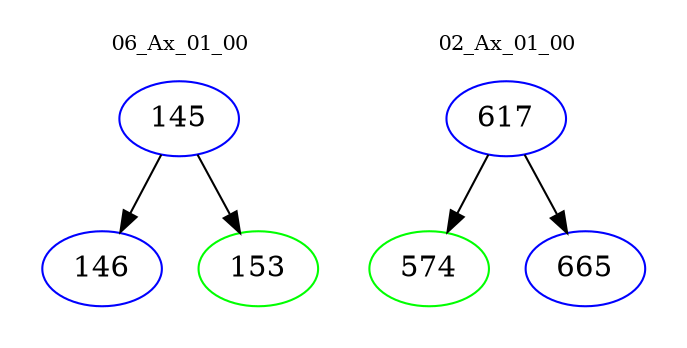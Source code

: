 digraph{
subgraph cluster_0 {
color = white
label = "06_Ax_01_00";
fontsize=10;
T0_145 [label="145", color="blue"]
T0_145 -> T0_146 [color="black"]
T0_146 [label="146", color="blue"]
T0_145 -> T0_153 [color="black"]
T0_153 [label="153", color="green"]
}
subgraph cluster_1 {
color = white
label = "02_Ax_01_00";
fontsize=10;
T1_617 [label="617", color="blue"]
T1_617 -> T1_574 [color="black"]
T1_574 [label="574", color="green"]
T1_617 -> T1_665 [color="black"]
T1_665 [label="665", color="blue"]
}
}
